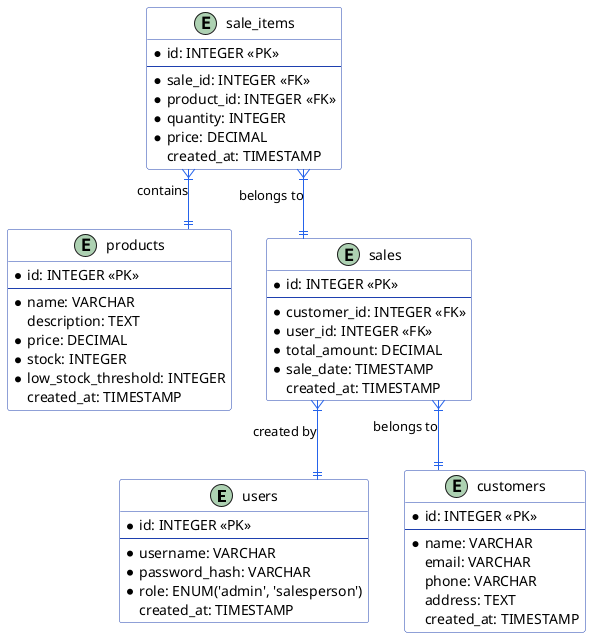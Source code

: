 @startuml Sales Management System ER Diagram

skinparam linetype ortho
skinparam class {
    BackgroundColor White
    ArrowColor #2563eb
    BorderColor #1e40af
}

entity "users" as users {
    *id: INTEGER <<PK>>
    --
    *username: VARCHAR
    *password_hash: VARCHAR
    *role: ENUM('admin', 'salesperson')
    created_at: TIMESTAMP
}

entity "customers" as customers {
    *id: INTEGER <<PK>>
    --
    *name: VARCHAR
    email: VARCHAR
    phone: VARCHAR
    address: TEXT
    created_at: TIMESTAMP
}

entity "products" as products {
    *id: INTEGER <<PK>>
    --
    *name: VARCHAR
    description: TEXT
    *price: DECIMAL
    *stock: INTEGER
    *low_stock_threshold: INTEGER
    created_at: TIMESTAMP
}

entity "sales" as sales {
    *id: INTEGER <<PK>>
    --
    *customer_id: INTEGER <<FK>>
    *user_id: INTEGER <<FK>>
    *total_amount: DECIMAL
    *sale_date: TIMESTAMP
    created_at: TIMESTAMP
}

entity "sale_items" as sale_items {
    *id: INTEGER <<PK>>
    --
    *sale_id: INTEGER <<FK>>
    *product_id: INTEGER <<FK>>
    *quantity: INTEGER
    *price: DECIMAL
    created_at: TIMESTAMP
}

sales }|--|| customers : belongs to
sales }|--|| users : created by
sale_items }|--|| sales : belongs to
sale_items }|--|| products : contains

@enduml
